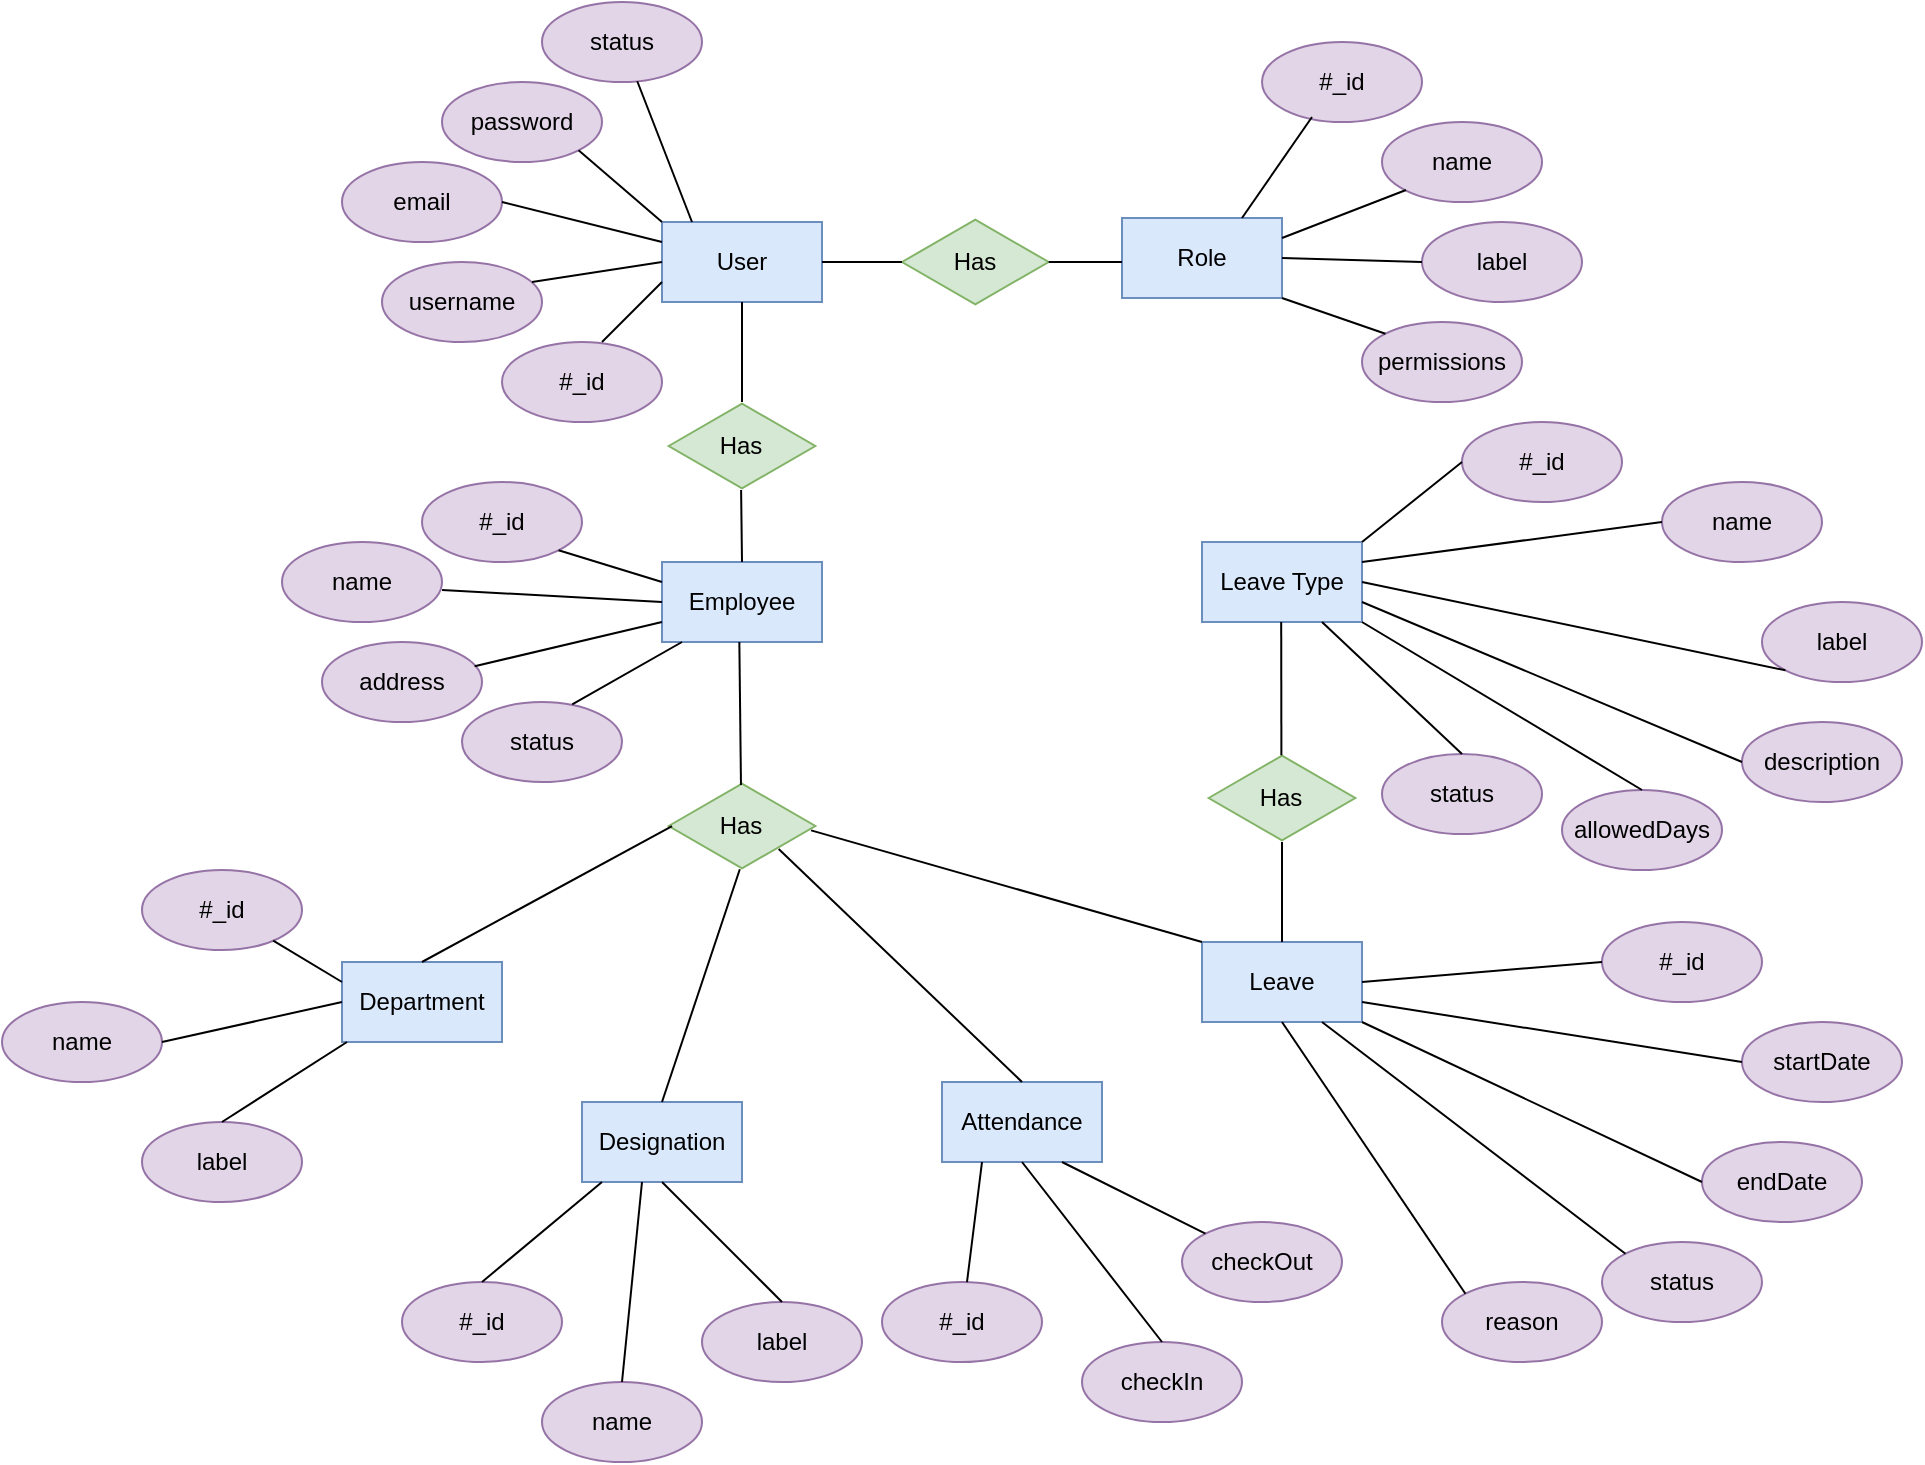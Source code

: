 <mxfile version="24.3.1" type="github">
  <diagram name="Page-1" id="nSaOMhIKzKD4aCZZ9AsJ">
    <mxGraphModel dx="2109" dy="686" grid="1" gridSize="10" guides="1" tooltips="1" connect="1" arrows="1" fold="1" page="1" pageScale="1" pageWidth="850" pageHeight="1100" math="0" shadow="0">
      <root>
        <mxCell id="0" />
        <mxCell id="1" parent="0" />
        <mxCell id="XoLHvi1FjI8Cl4qUDjgd-1" value="User" style="rounded=0;whiteSpace=wrap;html=1;fillColor=#dae8fc;strokeColor=#6c8ebf;" parent="1" vertex="1">
          <mxGeometry x="120" y="160" width="80" height="40" as="geometry" />
        </mxCell>
        <mxCell id="XoLHvi1FjI8Cl4qUDjgd-2" value="username&lt;span style=&quot;color: rgba(0, 0, 0, 0); font-family: monospace; font-size: 0px; text-align: start; text-wrap: nowrap;&quot;&gt;%3CmxGraphModel%3E%3Croot%3E%3CmxCell%20id%3D%220%22%2F%3E%3CmxCell%20id%3D%221%22%20parent%3D%220%22%2F%3E%3CmxCell%20id%3D%222%22%20value%3D%22%23_id%22%20style%3D%22ellipse%3BwhiteSpace%3Dwrap%3Bhtml%3D1%3B%22%20vertex%3D%221%22%20parent%3D%221%22%3E%3CmxGeometry%20x%3D%2230%22%20y%3D%22110%22%20width%3D%2280%22%20height%3D%2240%22%20as%3D%22geometry%22%2F%3E%3C%2FmxCell%3E%3C%2Froot%3E%3C%2FmxGraphModel%3E&lt;/span&gt;&lt;span style=&quot;color: rgba(0, 0, 0, 0); font-family: monospace; font-size: 0px; text-align: start; text-wrap: nowrap;&quot;&gt;%3CmxGraphModel%3E%3Croot%3E%3CmxCell%20id%3D%220%22%2F%3E%3CmxCell%20id%3D%221%22%20parent%3D%220%22%2F%3E%3CmxCell%20id%3D%222%22%20value%3D%22%23_id%22%20style%3D%22ellipse%3BwhiteSpace%3Dwrap%3Bhtml%3D1%3B%22%20vertex%3D%221%22%20parent%3D%221%22%3E%3CmxGeometry%20x%3D%2230%22%20y%3D%22110%22%20width%3D%2280%22%20height%3D%2240%22%20as%3D%22geometry%22%2F%3E%3C%2FmxCell%3E%3C%2Froot%3E%3C%2FmxGraphModel%3E&lt;/span&gt;" style="ellipse;whiteSpace=wrap;html=1;fillColor=#e1d5e7;strokeColor=#9673a6;" parent="1" vertex="1">
          <mxGeometry x="-20" y="180" width="80" height="40" as="geometry" />
        </mxCell>
        <mxCell id="XoLHvi1FjI8Cl4qUDjgd-3" value="#_id" style="ellipse;whiteSpace=wrap;html=1;fillColor=#e1d5e7;strokeColor=#9673a6;" parent="1" vertex="1">
          <mxGeometry x="40" y="220" width="80" height="40" as="geometry" />
        </mxCell>
        <mxCell id="XoLHvi1FjI8Cl4qUDjgd-4" value="email" style="ellipse;whiteSpace=wrap;html=1;fillColor=#e1d5e7;strokeColor=#9673a6;" parent="1" vertex="1">
          <mxGeometry x="-40" y="130" width="80" height="40" as="geometry" />
        </mxCell>
        <mxCell id="XoLHvi1FjI8Cl4qUDjgd-5" value="password" style="ellipse;whiteSpace=wrap;html=1;fillColor=#e1d5e7;strokeColor=#9673a6;" parent="1" vertex="1">
          <mxGeometry x="10" y="90" width="80" height="40" as="geometry" />
        </mxCell>
        <mxCell id="XoLHvi1FjI8Cl4qUDjgd-6" value="status" style="ellipse;whiteSpace=wrap;html=1;fillColor=#e1d5e7;strokeColor=#9673a6;" parent="1" vertex="1">
          <mxGeometry x="60" y="50" width="80" height="40" as="geometry" />
        </mxCell>
        <mxCell id="XoLHvi1FjI8Cl4qUDjgd-11" value="" style="endArrow=none;html=1;rounded=0;" parent="1" edge="1">
          <mxGeometry width="50" height="50" relative="1" as="geometry">
            <mxPoint x="90" y="220" as="sourcePoint" />
            <mxPoint x="120" y="190" as="targetPoint" />
          </mxGeometry>
        </mxCell>
        <mxCell id="XoLHvi1FjI8Cl4qUDjgd-12" value="" style="endArrow=none;html=1;rounded=0;entryX=0;entryY=0.5;entryDx=0;entryDy=0;" parent="1" target="XoLHvi1FjI8Cl4qUDjgd-1" edge="1">
          <mxGeometry width="50" height="50" relative="1" as="geometry">
            <mxPoint x="55" y="190" as="sourcePoint" />
            <mxPoint x="105" y="140" as="targetPoint" />
          </mxGeometry>
        </mxCell>
        <mxCell id="XoLHvi1FjI8Cl4qUDjgd-13" value="" style="endArrow=none;html=1;rounded=0;entryX=0;entryY=0.25;entryDx=0;entryDy=0;exitX=1;exitY=0.5;exitDx=0;exitDy=0;" parent="1" source="XoLHvi1FjI8Cl4qUDjgd-4" target="XoLHvi1FjI8Cl4qUDjgd-1" edge="1">
          <mxGeometry width="50" height="50" relative="1" as="geometry">
            <mxPoint x="40" y="150" as="sourcePoint" />
            <mxPoint x="90" y="100" as="targetPoint" />
          </mxGeometry>
        </mxCell>
        <mxCell id="XoLHvi1FjI8Cl4qUDjgd-14" value="" style="endArrow=none;html=1;rounded=0;entryX=0;entryY=0;entryDx=0;entryDy=0;exitX=1;exitY=1;exitDx=0;exitDy=0;" parent="1" source="XoLHvi1FjI8Cl4qUDjgd-5" target="XoLHvi1FjI8Cl4qUDjgd-1" edge="1">
          <mxGeometry width="50" height="50" relative="1" as="geometry">
            <mxPoint x="90" y="110" as="sourcePoint" />
            <mxPoint x="140" y="60" as="targetPoint" />
          </mxGeometry>
        </mxCell>
        <mxCell id="XoLHvi1FjI8Cl4qUDjgd-15" value="" style="endArrow=none;html=1;rounded=0;" parent="1" target="XoLHvi1FjI8Cl4qUDjgd-6" edge="1">
          <mxGeometry width="50" height="50" relative="1" as="geometry">
            <mxPoint x="135" y="160" as="sourcePoint" />
            <mxPoint x="185" y="110" as="targetPoint" />
          </mxGeometry>
        </mxCell>
        <mxCell id="XoLHvi1FjI8Cl4qUDjgd-22" value="Has" style="html=1;whiteSpace=wrap;aspect=fixed;shape=isoRectangle;fillColor=#d5e8d4;strokeColor=#82b366;" parent="1" vertex="1">
          <mxGeometry x="240" y="158" width="73.33" height="44" as="geometry" />
        </mxCell>
        <mxCell id="XoLHvi1FjI8Cl4qUDjgd-23" value="" style="endArrow=none;html=1;rounded=0;" parent="1" target="XoLHvi1FjI8Cl4qUDjgd-22" edge="1">
          <mxGeometry width="50" height="50" relative="1" as="geometry">
            <mxPoint x="200" y="180" as="sourcePoint" />
            <mxPoint x="250" y="130" as="targetPoint" />
          </mxGeometry>
        </mxCell>
        <mxCell id="XoLHvi1FjI8Cl4qUDjgd-24" value="Role" style="rounded=0;whiteSpace=wrap;html=1;fillColor=#dae8fc;strokeColor=#6c8ebf;" parent="1" vertex="1">
          <mxGeometry x="350" y="158" width="80" height="40" as="geometry" />
        </mxCell>
        <mxCell id="XoLHvi1FjI8Cl4qUDjgd-25" value="" style="endArrow=none;html=1;rounded=0;" parent="1" edge="1">
          <mxGeometry width="50" height="50" relative="1" as="geometry">
            <mxPoint x="313.33" y="180" as="sourcePoint" />
            <mxPoint x="350" y="180" as="targetPoint" />
          </mxGeometry>
        </mxCell>
        <mxCell id="XoLHvi1FjI8Cl4qUDjgd-26" value="label" style="ellipse;whiteSpace=wrap;html=1;fillColor=#e1d5e7;strokeColor=#9673a6;" parent="1" vertex="1">
          <mxGeometry x="500" y="160" width="80" height="40" as="geometry" />
        </mxCell>
        <mxCell id="XoLHvi1FjI8Cl4qUDjgd-27" value="name" style="ellipse;whiteSpace=wrap;html=1;fillColor=#e1d5e7;strokeColor=#9673a6;" parent="1" vertex="1">
          <mxGeometry x="480" y="110" width="80" height="40" as="geometry" />
        </mxCell>
        <mxCell id="XoLHvi1FjI8Cl4qUDjgd-28" value="#_id" style="ellipse;whiteSpace=wrap;html=1;fillColor=#e1d5e7;strokeColor=#9673a6;" parent="1" vertex="1">
          <mxGeometry x="420" y="70" width="80" height="40" as="geometry" />
        </mxCell>
        <mxCell id="XoLHvi1FjI8Cl4qUDjgd-29" value="permissions" style="ellipse;whiteSpace=wrap;html=1;fillColor=#e1d5e7;strokeColor=#9673a6;" parent="1" vertex="1">
          <mxGeometry x="470" y="210" width="80" height="40" as="geometry" />
        </mxCell>
        <mxCell id="XoLHvi1FjI8Cl4qUDjgd-31" value="" style="endArrow=none;html=1;rounded=0;exitX=0.75;exitY=0;exitDx=0;exitDy=0;" parent="1" source="XoLHvi1FjI8Cl4qUDjgd-24" edge="1">
          <mxGeometry width="50" height="50" relative="1" as="geometry">
            <mxPoint x="405" y="152.5" as="sourcePoint" />
            <mxPoint x="445" y="107.5" as="targetPoint" />
          </mxGeometry>
        </mxCell>
        <mxCell id="XoLHvi1FjI8Cl4qUDjgd-33" value="" style="endArrow=none;html=1;rounded=0;entryX=0;entryY=1;entryDx=0;entryDy=0;exitX=1;exitY=0.25;exitDx=0;exitDy=0;" parent="1" source="XoLHvi1FjI8Cl4qUDjgd-24" target="XoLHvi1FjI8Cl4qUDjgd-27" edge="1">
          <mxGeometry width="50" height="50" relative="1" as="geometry">
            <mxPoint x="430" y="170" as="sourcePoint" />
            <mxPoint x="480" y="120" as="targetPoint" />
            <Array as="points">
              <mxPoint x="492" y="144" />
            </Array>
          </mxGeometry>
        </mxCell>
        <mxCell id="XoLHvi1FjI8Cl4qUDjgd-34" value="" style="endArrow=none;html=1;rounded=0;exitX=1;exitY=0.5;exitDx=0;exitDy=0;" parent="1" source="XoLHvi1FjI8Cl4qUDjgd-24" edge="1">
          <mxGeometry width="50" height="50" relative="1" as="geometry">
            <mxPoint x="440" y="180" as="sourcePoint" />
            <mxPoint x="500" y="180" as="targetPoint" />
          </mxGeometry>
        </mxCell>
        <mxCell id="XoLHvi1FjI8Cl4qUDjgd-35" value="" style="endArrow=none;html=1;rounded=0;entryX=1;entryY=1;entryDx=0;entryDy=0;exitX=0;exitY=0;exitDx=0;exitDy=0;" parent="1" source="XoLHvi1FjI8Cl4qUDjgd-29" target="XoLHvi1FjI8Cl4qUDjgd-24" edge="1">
          <mxGeometry width="50" height="50" relative="1" as="geometry">
            <mxPoint x="390" y="260" as="sourcePoint" />
            <mxPoint x="440" y="210" as="targetPoint" />
          </mxGeometry>
        </mxCell>
        <mxCell id="XoLHvi1FjI8Cl4qUDjgd-37" value="Employee" style="rounded=0;whiteSpace=wrap;html=1;fillColor=#dae8fc;strokeColor=#6c8ebf;" parent="1" vertex="1">
          <mxGeometry x="120" y="330" width="80" height="40" as="geometry" />
        </mxCell>
        <mxCell id="XoLHvi1FjI8Cl4qUDjgd-38" value="Has" style="html=1;whiteSpace=wrap;aspect=fixed;shape=isoRectangle;fillColor=#d5e8d4;strokeColor=#82b366;" parent="1" vertex="1">
          <mxGeometry x="123.34" y="250" width="73.33" height="44" as="geometry" />
        </mxCell>
        <mxCell id="XoLHvi1FjI8Cl4qUDjgd-39" value="" style="endArrow=none;html=1;rounded=0;entryX=0.5;entryY=1;entryDx=0;entryDy=0;" parent="1" target="XoLHvi1FjI8Cl4qUDjgd-1" edge="1">
          <mxGeometry width="50" height="50" relative="1" as="geometry">
            <mxPoint x="160" y="250" as="sourcePoint" />
            <mxPoint x="159.55" y="210" as="targetPoint" />
          </mxGeometry>
        </mxCell>
        <mxCell id="XoLHvi1FjI8Cl4qUDjgd-40" value="" style="endArrow=none;html=1;rounded=0;entryX=0.5;entryY=1;entryDx=0;entryDy=0;" parent="1" edge="1">
          <mxGeometry width="50" height="50" relative="1" as="geometry">
            <mxPoint x="160" y="330" as="sourcePoint" />
            <mxPoint x="159.55" y="294" as="targetPoint" />
          </mxGeometry>
        </mxCell>
        <mxCell id="XoLHvi1FjI8Cl4qUDjgd-41" value="#_id" style="ellipse;whiteSpace=wrap;html=1;fillColor=#e1d5e7;strokeColor=#9673a6;" parent="1" vertex="1">
          <mxGeometry y="290" width="80" height="40" as="geometry" />
        </mxCell>
        <mxCell id="XoLHvi1FjI8Cl4qUDjgd-42" value="name" style="ellipse;whiteSpace=wrap;html=1;fillColor=#e1d5e7;strokeColor=#9673a6;" parent="1" vertex="1">
          <mxGeometry x="-70" y="320" width="80" height="40" as="geometry" />
        </mxCell>
        <mxCell id="XoLHvi1FjI8Cl4qUDjgd-43" value="address" style="ellipse;whiteSpace=wrap;html=1;fillColor=#e1d5e7;strokeColor=#9673a6;" parent="1" vertex="1">
          <mxGeometry x="-50" y="370" width="80" height="40" as="geometry" />
        </mxCell>
        <mxCell id="XoLHvi1FjI8Cl4qUDjgd-45" value="status" style="ellipse;whiteSpace=wrap;html=1;fillColor=#e1d5e7;strokeColor=#9673a6;" parent="1" vertex="1">
          <mxGeometry x="20" y="400" width="80" height="40" as="geometry" />
        </mxCell>
        <mxCell id="XoLHvi1FjI8Cl4qUDjgd-47" value="Has" style="html=1;whiteSpace=wrap;aspect=fixed;shape=isoRectangle;fillColor=#d5e8d4;strokeColor=#82b366;" parent="1" vertex="1">
          <mxGeometry x="123.34" y="440" width="73.33" height="44" as="geometry" />
        </mxCell>
        <mxCell id="XoLHvi1FjI8Cl4qUDjgd-49" value="Department" style="rounded=0;whiteSpace=wrap;html=1;fillColor=#dae8fc;strokeColor=#6c8ebf;" parent="1" vertex="1">
          <mxGeometry x="-40" y="530" width="80" height="40" as="geometry" />
        </mxCell>
        <mxCell id="XoLHvi1FjI8Cl4qUDjgd-50" value="Attendance" style="rounded=0;whiteSpace=wrap;html=1;fillColor=#dae8fc;strokeColor=#6c8ebf;" parent="1" vertex="1">
          <mxGeometry x="260" y="590" width="80" height="40" as="geometry" />
        </mxCell>
        <mxCell id="XoLHvi1FjI8Cl4qUDjgd-51" value="Designation" style="rounded=0;whiteSpace=wrap;html=1;fillColor=#dae8fc;strokeColor=#6c8ebf;" parent="1" vertex="1">
          <mxGeometry x="80" y="600" width="80" height="40" as="geometry" />
        </mxCell>
        <mxCell id="XoLHvi1FjI8Cl4qUDjgd-52" value="Leave" style="rounded=0;whiteSpace=wrap;html=1;fillColor=#dae8fc;strokeColor=#6c8ebf;" parent="1" vertex="1">
          <mxGeometry x="390" y="520" width="80" height="40" as="geometry" />
        </mxCell>
        <mxCell id="XoLHvi1FjI8Cl4qUDjgd-53" value="Leave Type" style="rounded=0;whiteSpace=wrap;html=1;fillColor=#dae8fc;strokeColor=#6c8ebf;" parent="1" vertex="1">
          <mxGeometry x="390" y="320" width="80" height="40" as="geometry" />
        </mxCell>
        <mxCell id="XoLHvi1FjI8Cl4qUDjgd-54" value="#_id" style="ellipse;whiteSpace=wrap;html=1;fillColor=#e1d5e7;strokeColor=#9673a6;" parent="1" vertex="1">
          <mxGeometry x="-140" y="484" width="80" height="40" as="geometry" />
        </mxCell>
        <mxCell id="XoLHvi1FjI8Cl4qUDjgd-55" value="name" style="ellipse;whiteSpace=wrap;html=1;fillColor=#e1d5e7;strokeColor=#9673a6;" parent="1" vertex="1">
          <mxGeometry x="-210" y="550" width="80" height="40" as="geometry" />
        </mxCell>
        <mxCell id="XoLHvi1FjI8Cl4qUDjgd-56" value="label" style="ellipse;whiteSpace=wrap;html=1;fillColor=#e1d5e7;strokeColor=#9673a6;" parent="1" vertex="1">
          <mxGeometry x="-140" y="610" width="80" height="40" as="geometry" />
        </mxCell>
        <mxCell id="XoLHvi1FjI8Cl4qUDjgd-57" value="#_id" style="ellipse;whiteSpace=wrap;html=1;fillColor=#e1d5e7;strokeColor=#9673a6;" parent="1" vertex="1">
          <mxGeometry x="-10" y="690" width="80" height="40" as="geometry" />
        </mxCell>
        <mxCell id="XoLHvi1FjI8Cl4qUDjgd-58" value="name" style="ellipse;whiteSpace=wrap;html=1;fillColor=#e1d5e7;strokeColor=#9673a6;" parent="1" vertex="1">
          <mxGeometry x="60" y="740" width="80" height="40" as="geometry" />
        </mxCell>
        <mxCell id="XoLHvi1FjI8Cl4qUDjgd-59" value="label" style="ellipse;whiteSpace=wrap;html=1;fillColor=#e1d5e7;strokeColor=#9673a6;" parent="1" vertex="1">
          <mxGeometry x="140" y="700" width="80" height="40" as="geometry" />
        </mxCell>
        <mxCell id="XoLHvi1FjI8Cl4qUDjgd-61" value="#_id&lt;span style=&quot;color: rgba(0, 0, 0, 0); font-family: monospace; font-size: 0px; text-align: start; text-wrap: nowrap;&quot;&gt;%3CmxGraphModel%3E%3Croot%3E%3CmxCell%20id%3D%220%22%2F%3E%3CmxCell%20id%3D%221%22%20parent%3D%220%22%2F%3E%3CmxCell%20id%3D%222%22%20value%3D%22label%22%20style%3D%22ellipse%3BwhiteSpace%3Dwrap%3Bhtml%3D1%3BfillColor%3D%23e1d5e7%3BstrokeColor%3D%239673a6%3B%22%20vertex%3D%221%22%20parent%3D%221%22%3E%3CmxGeometry%20x%3D%22140%22%20y%3D%22700%22%20width%3D%2280%22%20height%3D%2240%22%20as%3D%22geometry%22%2F%3E%3C%2FmxCell%3E%3C%2Froot%3E%3C%2FmxGraphModel%3E&lt;/span&gt;" style="ellipse;whiteSpace=wrap;html=1;fillColor=#e1d5e7;strokeColor=#9673a6;" parent="1" vertex="1">
          <mxGeometry x="230" y="690" width="80" height="40" as="geometry" />
        </mxCell>
        <mxCell id="XoLHvi1FjI8Cl4qUDjgd-62" value="checkIn" style="ellipse;whiteSpace=wrap;html=1;fillColor=#e1d5e7;strokeColor=#9673a6;" parent="1" vertex="1">
          <mxGeometry x="330" y="720" width="80" height="40" as="geometry" />
        </mxCell>
        <mxCell id="XoLHvi1FjI8Cl4qUDjgd-63" value="checkOut" style="ellipse;whiteSpace=wrap;html=1;fillColor=#e1d5e7;strokeColor=#9673a6;" parent="1" vertex="1">
          <mxGeometry x="380" y="660" width="80" height="40" as="geometry" />
        </mxCell>
        <mxCell id="XoLHvi1FjI8Cl4qUDjgd-64" value="#_id" style="ellipse;whiteSpace=wrap;html=1;fillColor=#e1d5e7;strokeColor=#9673a6;" parent="1" vertex="1">
          <mxGeometry x="520" y="260" width="80" height="40" as="geometry" />
        </mxCell>
        <mxCell id="XoLHvi1FjI8Cl4qUDjgd-65" value="name" style="ellipse;whiteSpace=wrap;html=1;fillColor=#e1d5e7;strokeColor=#9673a6;" parent="1" vertex="1">
          <mxGeometry x="620" y="290" width="80" height="40" as="geometry" />
        </mxCell>
        <mxCell id="XoLHvi1FjI8Cl4qUDjgd-66" value="label" style="ellipse;whiteSpace=wrap;html=1;fillColor=#e1d5e7;strokeColor=#9673a6;" parent="1" vertex="1">
          <mxGeometry x="670" y="350" width="80" height="40" as="geometry" />
        </mxCell>
        <mxCell id="XoLHvi1FjI8Cl4qUDjgd-67" value="description" style="ellipse;whiteSpace=wrap;html=1;fillColor=#e1d5e7;strokeColor=#9673a6;" parent="1" vertex="1">
          <mxGeometry x="660" y="410" width="80" height="40" as="geometry" />
        </mxCell>
        <mxCell id="XoLHvi1FjI8Cl4qUDjgd-68" value="allowedDays" style="ellipse;whiteSpace=wrap;html=1;fillColor=#e1d5e7;strokeColor=#9673a6;" parent="1" vertex="1">
          <mxGeometry x="570" y="444" width="80" height="40" as="geometry" />
        </mxCell>
        <mxCell id="XoLHvi1FjI8Cl4qUDjgd-69" value="status" style="ellipse;whiteSpace=wrap;html=1;fillColor=#e1d5e7;strokeColor=#9673a6;" parent="1" vertex="1">
          <mxGeometry x="480" y="426" width="80" height="40" as="geometry" />
        </mxCell>
        <mxCell id="XoLHvi1FjI8Cl4qUDjgd-71" value="endDate" style="ellipse;whiteSpace=wrap;html=1;fillColor=#e1d5e7;strokeColor=#9673a6;" parent="1" vertex="1">
          <mxGeometry x="640" y="620" width="80" height="40" as="geometry" />
        </mxCell>
        <mxCell id="XoLHvi1FjI8Cl4qUDjgd-73" value="startDate" style="ellipse;whiteSpace=wrap;html=1;fillColor=#e1d5e7;strokeColor=#9673a6;" parent="1" vertex="1">
          <mxGeometry x="660" y="560" width="80" height="40" as="geometry" />
        </mxCell>
        <mxCell id="XoLHvi1FjI8Cl4qUDjgd-74" value="#_id" style="ellipse;whiteSpace=wrap;html=1;fillColor=#e1d5e7;strokeColor=#9673a6;" parent="1" vertex="1">
          <mxGeometry x="590" y="510" width="80" height="40" as="geometry" />
        </mxCell>
        <mxCell id="XoLHvi1FjI8Cl4qUDjgd-75" value="reason" style="ellipse;whiteSpace=wrap;html=1;fillColor=#e1d5e7;strokeColor=#9673a6;" parent="1" vertex="1">
          <mxGeometry x="510" y="690" width="80" height="40" as="geometry" />
        </mxCell>
        <mxCell id="XoLHvi1FjI8Cl4qUDjgd-76" value="status" style="ellipse;whiteSpace=wrap;html=1;fillColor=#e1d5e7;strokeColor=#9673a6;" parent="1" vertex="1">
          <mxGeometry x="590" y="670" width="80" height="40" as="geometry" />
        </mxCell>
        <mxCell id="XoLHvi1FjI8Cl4qUDjgd-77" value="Has" style="html=1;whiteSpace=wrap;aspect=fixed;shape=isoRectangle;fillColor=#d5e8d4;strokeColor=#82b366;" parent="1" vertex="1">
          <mxGeometry x="393.33" y="426" width="73.33" height="44" as="geometry" />
        </mxCell>
        <mxCell id="XoLHvi1FjI8Cl4qUDjgd-78" value="" style="endArrow=none;html=1;rounded=0;exitX=0.493;exitY=0.034;exitDx=0;exitDy=0;exitPerimeter=0;" parent="1" source="XoLHvi1FjI8Cl4qUDjgd-47" edge="1">
          <mxGeometry width="50" height="50" relative="1" as="geometry">
            <mxPoint x="159" y="437" as="sourcePoint" />
            <mxPoint x="158.67" y="370" as="targetPoint" />
          </mxGeometry>
        </mxCell>
        <mxCell id="XoLHvi1FjI8Cl4qUDjgd-79" value="" style="endArrow=none;html=1;rounded=0;exitX=0.5;exitY=0;exitDx=0;exitDy=0;entryX=0.023;entryY=0.501;entryDx=0;entryDy=0;entryPerimeter=0;" parent="1" source="XoLHvi1FjI8Cl4qUDjgd-49" target="XoLHvi1FjI8Cl4qUDjgd-47" edge="1">
          <mxGeometry width="50" height="50" relative="1" as="geometry">
            <mxPoint x="123.67" y="530" as="sourcePoint" />
            <mxPoint x="120" y="460" as="targetPoint" />
          </mxGeometry>
        </mxCell>
        <mxCell id="XoLHvi1FjI8Cl4qUDjgd-80" value="" style="endArrow=none;html=1;rounded=0;exitX=0.5;exitY=0;exitDx=0;exitDy=0;entryX=0.485;entryY=0.992;entryDx=0;entryDy=0;entryPerimeter=0;" parent="1" source="XoLHvi1FjI8Cl4qUDjgd-51" target="XoLHvi1FjI8Cl4qUDjgd-47" edge="1">
          <mxGeometry width="50" height="50" relative="1" as="geometry">
            <mxPoint x="159.59" y="555" as="sourcePoint" />
            <mxPoint x="160" y="490" as="targetPoint" />
          </mxGeometry>
        </mxCell>
        <mxCell id="XoLHvi1FjI8Cl4qUDjgd-82" value="" style="endArrow=none;html=1;rounded=0;exitX=0.5;exitY=0;exitDx=0;exitDy=0;entryX=0.75;entryY=0.761;entryDx=0;entryDy=0;entryPerimeter=0;" parent="1" source="XoLHvi1FjI8Cl4qUDjgd-50" target="XoLHvi1FjI8Cl4qUDjgd-47" edge="1">
          <mxGeometry width="50" height="50" relative="1" as="geometry">
            <mxPoint x="180.11" y="541" as="sourcePoint" />
            <mxPoint x="179.78" y="470" as="targetPoint" />
          </mxGeometry>
        </mxCell>
        <mxCell id="XoLHvi1FjI8Cl4qUDjgd-83" value="" style="endArrow=none;html=1;rounded=0;exitX=0;exitY=0;exitDx=0;exitDy=0;entryX=0.971;entryY=0.55;entryDx=0;entryDy=0;entryPerimeter=0;" parent="1" source="XoLHvi1FjI8Cl4qUDjgd-52" target="XoLHvi1FjI8Cl4qUDjgd-47" edge="1">
          <mxGeometry width="50" height="50" relative="1" as="geometry">
            <mxPoint x="298.67" y="550" as="sourcePoint" />
            <mxPoint x="200" y="462" as="targetPoint" />
          </mxGeometry>
        </mxCell>
        <mxCell id="XoLHvi1FjI8Cl4qUDjgd-84" value="" style="endArrow=none;html=1;rounded=0;" parent="1" edge="1">
          <mxGeometry width="50" height="50" relative="1" as="geometry">
            <mxPoint x="430" y="520" as="sourcePoint" />
            <mxPoint x="430" y="470" as="targetPoint" />
          </mxGeometry>
        </mxCell>
        <mxCell id="XoLHvi1FjI8Cl4qUDjgd-86" value="" style="endArrow=none;html=1;rounded=0;exitX=0.496;exitY=0.014;exitDx=0;exitDy=0;exitPerimeter=0;" parent="1" source="XoLHvi1FjI8Cl4qUDjgd-77" edge="1">
          <mxGeometry width="50" height="50" relative="1" as="geometry">
            <mxPoint x="429.6" y="410" as="sourcePoint" />
            <mxPoint x="429.6" y="360" as="targetPoint" />
          </mxGeometry>
        </mxCell>
        <mxCell id="XoLHvi1FjI8Cl4qUDjgd-90" value="" style="endArrow=none;html=1;rounded=0;exitX=0.5;exitY=0;exitDx=0;exitDy=0;entryX=0.023;entryY=0.501;entryDx=0;entryDy=0;entryPerimeter=0;" parent="1" source="XoLHvi1FjI8Cl4qUDjgd-56" edge="1">
          <mxGeometry width="50" height="50" relative="1" as="geometry">
            <mxPoint x="-162.5" y="638" as="sourcePoint" />
            <mxPoint x="-37.5" y="570" as="targetPoint" />
          </mxGeometry>
        </mxCell>
        <mxCell id="XoLHvi1FjI8Cl4qUDjgd-91" value="" style="endArrow=none;html=1;rounded=0;exitX=0.5;exitY=0;exitDx=0;exitDy=0;entryX=0;entryY=0.5;entryDx=0;entryDy=0;" parent="1" target="XoLHvi1FjI8Cl4qUDjgd-49" edge="1">
          <mxGeometry width="50" height="50" relative="1" as="geometry">
            <mxPoint x="-130" y="570" as="sourcePoint" />
            <mxPoint x="-67.5" y="530" as="targetPoint" />
          </mxGeometry>
        </mxCell>
        <mxCell id="XoLHvi1FjI8Cl4qUDjgd-92" value="" style="endArrow=none;html=1;rounded=0;entryX=0;entryY=0.25;entryDx=0;entryDy=0;" parent="1" source="XoLHvi1FjI8Cl4qUDjgd-54" target="XoLHvi1FjI8Cl4qUDjgd-49" edge="1">
          <mxGeometry width="50" height="50" relative="1" as="geometry">
            <mxPoint x="-72.5" y="520" as="sourcePoint" />
            <mxPoint x="-10" y="480" as="targetPoint" />
          </mxGeometry>
        </mxCell>
        <mxCell id="XoLHvi1FjI8Cl4qUDjgd-93" value="" style="endArrow=none;html=1;rounded=0;exitX=0.5;exitY=0;exitDx=0;exitDy=0;entryX=0.023;entryY=0.501;entryDx=0;entryDy=0;entryPerimeter=0;" parent="1" source="XoLHvi1FjI8Cl4qUDjgd-57" edge="1">
          <mxGeometry width="50" height="50" relative="1" as="geometry">
            <mxPoint x="27.5" y="680" as="sourcePoint" />
            <mxPoint x="90" y="640" as="targetPoint" />
          </mxGeometry>
        </mxCell>
        <mxCell id="XoLHvi1FjI8Cl4qUDjgd-94" value="" style="endArrow=none;html=1;rounded=0;exitX=0.5;exitY=0;exitDx=0;exitDy=0;entryX=0.023;entryY=0.501;entryDx=0;entryDy=0;entryPerimeter=0;" parent="1" source="XoLHvi1FjI8Cl4qUDjgd-58" edge="1">
          <mxGeometry width="50" height="50" relative="1" as="geometry">
            <mxPoint x="50" y="690" as="sourcePoint" />
            <mxPoint x="110" y="640" as="targetPoint" />
          </mxGeometry>
        </mxCell>
        <mxCell id="XoLHvi1FjI8Cl4qUDjgd-95" value="" style="endArrow=none;html=1;rounded=0;exitX=0.5;exitY=0;exitDx=0;exitDy=0;entryX=0.5;entryY=1;entryDx=0;entryDy=0;" parent="1" source="XoLHvi1FjI8Cl4qUDjgd-59" target="XoLHvi1FjI8Cl4qUDjgd-51" edge="1">
          <mxGeometry width="50" height="50" relative="1" as="geometry">
            <mxPoint x="90" y="690" as="sourcePoint" />
            <mxPoint x="150" y="640" as="targetPoint" />
          </mxGeometry>
        </mxCell>
        <mxCell id="XoLHvi1FjI8Cl4qUDjgd-97" value="" style="endArrow=none;html=1;rounded=0;entryX=0.25;entryY=1;entryDx=0;entryDy=0;" parent="1" source="XoLHvi1FjI8Cl4qUDjgd-61" target="XoLHvi1FjI8Cl4qUDjgd-50" edge="1">
          <mxGeometry width="50" height="50" relative="1" as="geometry">
            <mxPoint x="260" y="700" as="sourcePoint" />
            <mxPoint x="270" y="600" as="targetPoint" />
          </mxGeometry>
        </mxCell>
        <mxCell id="XoLHvi1FjI8Cl4qUDjgd-98" value="" style="endArrow=none;html=1;rounded=0;exitX=0.5;exitY=0;exitDx=0;exitDy=0;entryX=0.5;entryY=1;entryDx=0;entryDy=0;" parent="1" source="XoLHvi1FjI8Cl4qUDjgd-62" target="XoLHvi1FjI8Cl4qUDjgd-50" edge="1">
          <mxGeometry width="50" height="50" relative="1" as="geometry">
            <mxPoint x="290" y="700" as="sourcePoint" />
            <mxPoint x="300" y="600" as="targetPoint" />
          </mxGeometry>
        </mxCell>
        <mxCell id="XoLHvi1FjI8Cl4qUDjgd-100" value="" style="endArrow=none;html=1;rounded=0;exitX=0;exitY=0;exitDx=0;exitDy=0;entryX=0.75;entryY=1;entryDx=0;entryDy=0;" parent="1" source="XoLHvi1FjI8Cl4qUDjgd-63" target="XoLHvi1FjI8Cl4qUDjgd-50" edge="1">
          <mxGeometry width="50" height="50" relative="1" as="geometry">
            <mxPoint x="380" y="730" as="sourcePoint" />
            <mxPoint x="290" y="610" as="targetPoint" />
          </mxGeometry>
        </mxCell>
        <mxCell id="XoLHvi1FjI8Cl4qUDjgd-102" value="" style="endArrow=none;html=1;rounded=0;exitX=0;exitY=0;exitDx=0;exitDy=0;entryX=0.5;entryY=1;entryDx=0;entryDy=0;" parent="1" source="XoLHvi1FjI8Cl4qUDjgd-75" target="XoLHvi1FjI8Cl4qUDjgd-52" edge="1">
          <mxGeometry width="50" height="50" relative="1" as="geometry">
            <mxPoint x="310" y="600" as="sourcePoint" />
            <mxPoint x="188" y="483" as="targetPoint" />
          </mxGeometry>
        </mxCell>
        <mxCell id="XoLHvi1FjI8Cl4qUDjgd-103" value="" style="endArrow=none;html=1;rounded=0;exitX=0;exitY=0;exitDx=0;exitDy=0;entryX=0.75;entryY=1;entryDx=0;entryDy=0;" parent="1" source="XoLHvi1FjI8Cl4qUDjgd-76" target="XoLHvi1FjI8Cl4qUDjgd-52" edge="1">
          <mxGeometry width="50" height="50" relative="1" as="geometry">
            <mxPoint x="320" y="610" as="sourcePoint" />
            <mxPoint x="198" y="493" as="targetPoint" />
          </mxGeometry>
        </mxCell>
        <mxCell id="XoLHvi1FjI8Cl4qUDjgd-104" value="" style="endArrow=none;html=1;rounded=0;exitX=0;exitY=0.5;exitDx=0;exitDy=0;entryX=1;entryY=1;entryDx=0;entryDy=0;" parent="1" source="XoLHvi1FjI8Cl4qUDjgd-71" target="XoLHvi1FjI8Cl4qUDjgd-52" edge="1">
          <mxGeometry width="50" height="50" relative="1" as="geometry">
            <mxPoint x="612" y="686" as="sourcePoint" />
            <mxPoint x="460" y="570" as="targetPoint" />
          </mxGeometry>
        </mxCell>
        <mxCell id="XoLHvi1FjI8Cl4qUDjgd-105" value="" style="endArrow=none;html=1;rounded=0;exitX=0;exitY=0.5;exitDx=0;exitDy=0;entryX=1;entryY=0.75;entryDx=0;entryDy=0;" parent="1" source="XoLHvi1FjI8Cl4qUDjgd-73" target="XoLHvi1FjI8Cl4qUDjgd-52" edge="1">
          <mxGeometry width="50" height="50" relative="1" as="geometry">
            <mxPoint x="650" y="650" as="sourcePoint" />
            <mxPoint x="480" y="570" as="targetPoint" />
          </mxGeometry>
        </mxCell>
        <mxCell id="XoLHvi1FjI8Cl4qUDjgd-106" value="" style="endArrow=none;html=1;rounded=0;exitX=0;exitY=0.5;exitDx=0;exitDy=0;entryX=1;entryY=0.5;entryDx=0;entryDy=0;" parent="1" source="XoLHvi1FjI8Cl4qUDjgd-74" target="XoLHvi1FjI8Cl4qUDjgd-52" edge="1">
          <mxGeometry width="50" height="50" relative="1" as="geometry">
            <mxPoint x="670" y="590" as="sourcePoint" />
            <mxPoint x="480" y="560" as="targetPoint" />
          </mxGeometry>
        </mxCell>
        <mxCell id="XoLHvi1FjI8Cl4qUDjgd-107" value="" style="endArrow=none;html=1;rounded=0;exitX=0.5;exitY=0;exitDx=0;exitDy=0;entryX=0.75;entryY=1;entryDx=0;entryDy=0;" parent="1" source="XoLHvi1FjI8Cl4qUDjgd-69" target="XoLHvi1FjI8Cl4qUDjgd-53" edge="1">
          <mxGeometry width="50" height="50" relative="1" as="geometry">
            <mxPoint x="600" y="540" as="sourcePoint" />
            <mxPoint x="480" y="550" as="targetPoint" />
          </mxGeometry>
        </mxCell>
        <mxCell id="XoLHvi1FjI8Cl4qUDjgd-108" value="" style="endArrow=none;html=1;rounded=0;exitX=0.5;exitY=0;exitDx=0;exitDy=0;entryX=1;entryY=1;entryDx=0;entryDy=0;" parent="1" source="XoLHvi1FjI8Cl4qUDjgd-68" target="XoLHvi1FjI8Cl4qUDjgd-53" edge="1">
          <mxGeometry width="50" height="50" relative="1" as="geometry">
            <mxPoint x="530" y="436" as="sourcePoint" />
            <mxPoint x="460" y="370" as="targetPoint" />
          </mxGeometry>
        </mxCell>
        <mxCell id="XoLHvi1FjI8Cl4qUDjgd-109" value="" style="endArrow=none;html=1;rounded=0;exitX=0;exitY=0.5;exitDx=0;exitDy=0;entryX=1;entryY=0.75;entryDx=0;entryDy=0;" parent="1" source="XoLHvi1FjI8Cl4qUDjgd-67" target="XoLHvi1FjI8Cl4qUDjgd-53" edge="1">
          <mxGeometry width="50" height="50" relative="1" as="geometry">
            <mxPoint x="620" y="454" as="sourcePoint" />
            <mxPoint x="480" y="370" as="targetPoint" />
          </mxGeometry>
        </mxCell>
        <mxCell id="XoLHvi1FjI8Cl4qUDjgd-110" value="" style="endArrow=none;html=1;rounded=0;exitX=0;exitY=1;exitDx=0;exitDy=0;entryX=1;entryY=0.5;entryDx=0;entryDy=0;" parent="1" source="XoLHvi1FjI8Cl4qUDjgd-66" target="XoLHvi1FjI8Cl4qUDjgd-53" edge="1">
          <mxGeometry width="50" height="50" relative="1" as="geometry">
            <mxPoint x="670" y="440" as="sourcePoint" />
            <mxPoint x="480" y="360" as="targetPoint" />
          </mxGeometry>
        </mxCell>
        <mxCell id="XoLHvi1FjI8Cl4qUDjgd-113" value="" style="endArrow=none;html=1;rounded=0;exitX=0;exitY=0.5;exitDx=0;exitDy=0;entryX=1;entryY=0.25;entryDx=0;entryDy=0;" parent="1" source="XoLHvi1FjI8Cl4qUDjgd-65" target="XoLHvi1FjI8Cl4qUDjgd-53" edge="1">
          <mxGeometry width="50" height="50" relative="1" as="geometry">
            <mxPoint x="692" y="394" as="sourcePoint" />
            <mxPoint x="480" y="350" as="targetPoint" />
          </mxGeometry>
        </mxCell>
        <mxCell id="XoLHvi1FjI8Cl4qUDjgd-114" value="" style="endArrow=none;html=1;rounded=0;exitX=0;exitY=0.5;exitDx=0;exitDy=0;entryX=1;entryY=0;entryDx=0;entryDy=0;" parent="1" source="XoLHvi1FjI8Cl4qUDjgd-64" target="XoLHvi1FjI8Cl4qUDjgd-53" edge="1">
          <mxGeometry width="50" height="50" relative="1" as="geometry">
            <mxPoint x="630" y="320" as="sourcePoint" />
            <mxPoint x="480" y="340" as="targetPoint" />
          </mxGeometry>
        </mxCell>
        <mxCell id="P3_H_fCTKheCKAEJ2EQB-1" value="" style="endArrow=none;html=1;rounded=0;entryX=0;entryY=0.5;entryDx=0;entryDy=0;exitX=0.954;exitY=0.303;exitDx=0;exitDy=0;exitPerimeter=0;" edge="1" parent="1" source="XoLHvi1FjI8Cl4qUDjgd-43">
          <mxGeometry width="50" height="50" relative="1" as="geometry">
            <mxPoint x="30" y="380" as="sourcePoint" />
            <mxPoint x="120" y="360" as="targetPoint" />
          </mxGeometry>
        </mxCell>
        <mxCell id="P3_H_fCTKheCKAEJ2EQB-2" value="" style="endArrow=none;html=1;rounded=0;entryX=0;entryY=0.5;entryDx=0;entryDy=0;exitX=0.689;exitY=0.03;exitDx=0;exitDy=0;exitPerimeter=0;" edge="1" parent="1" source="XoLHvi1FjI8Cl4qUDjgd-45">
          <mxGeometry width="50" height="50" relative="1" as="geometry">
            <mxPoint x="36" y="392" as="sourcePoint" />
            <mxPoint x="130" y="370" as="targetPoint" />
          </mxGeometry>
        </mxCell>
        <mxCell id="P3_H_fCTKheCKAEJ2EQB-3" value="" style="endArrow=none;html=1;rounded=0;entryX=0;entryY=0.5;entryDx=0;entryDy=0;" edge="1" parent="1" target="XoLHvi1FjI8Cl4qUDjgd-37">
          <mxGeometry width="50" height="50" relative="1" as="geometry">
            <mxPoint x="10" y="344" as="sourcePoint" />
            <mxPoint x="65" y="310" as="targetPoint" />
          </mxGeometry>
        </mxCell>
        <mxCell id="P3_H_fCTKheCKAEJ2EQB-4" value="" style="endArrow=none;html=1;rounded=0;entryX=0;entryY=0.25;entryDx=0;entryDy=0;exitX=1;exitY=1;exitDx=0;exitDy=0;" edge="1" parent="1" source="XoLHvi1FjI8Cl4qUDjgd-41" target="XoLHvi1FjI8Cl4qUDjgd-37">
          <mxGeometry width="50" height="50" relative="1" as="geometry">
            <mxPoint x="20" y="354" as="sourcePoint" />
            <mxPoint x="130" y="360" as="targetPoint" />
          </mxGeometry>
        </mxCell>
      </root>
    </mxGraphModel>
  </diagram>
</mxfile>
